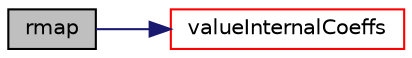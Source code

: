 digraph "rmap"
{
  bgcolor="transparent";
  edge [fontname="Helvetica",fontsize="10",labelfontname="Helvetica",labelfontsize="10"];
  node [fontname="Helvetica",fontsize="10",shape=record];
  rankdir="LR";
  Node1 [label="rmap",height=0.2,width=0.4,color="black", fillcolor="grey75", style="filled", fontcolor="black"];
  Node1 -> Node2 [color="midnightblue",fontsize="10",style="solid",fontname="Helvetica"];
  Node2 [label="valueInternalCoeffs",height=0.2,width=0.4,color="red",URL="$a00930.html#aecf904aa82a487e651b8efadb674139d",tooltip="Return the matrix diagonal coefficients corresponding to the. "];
}
